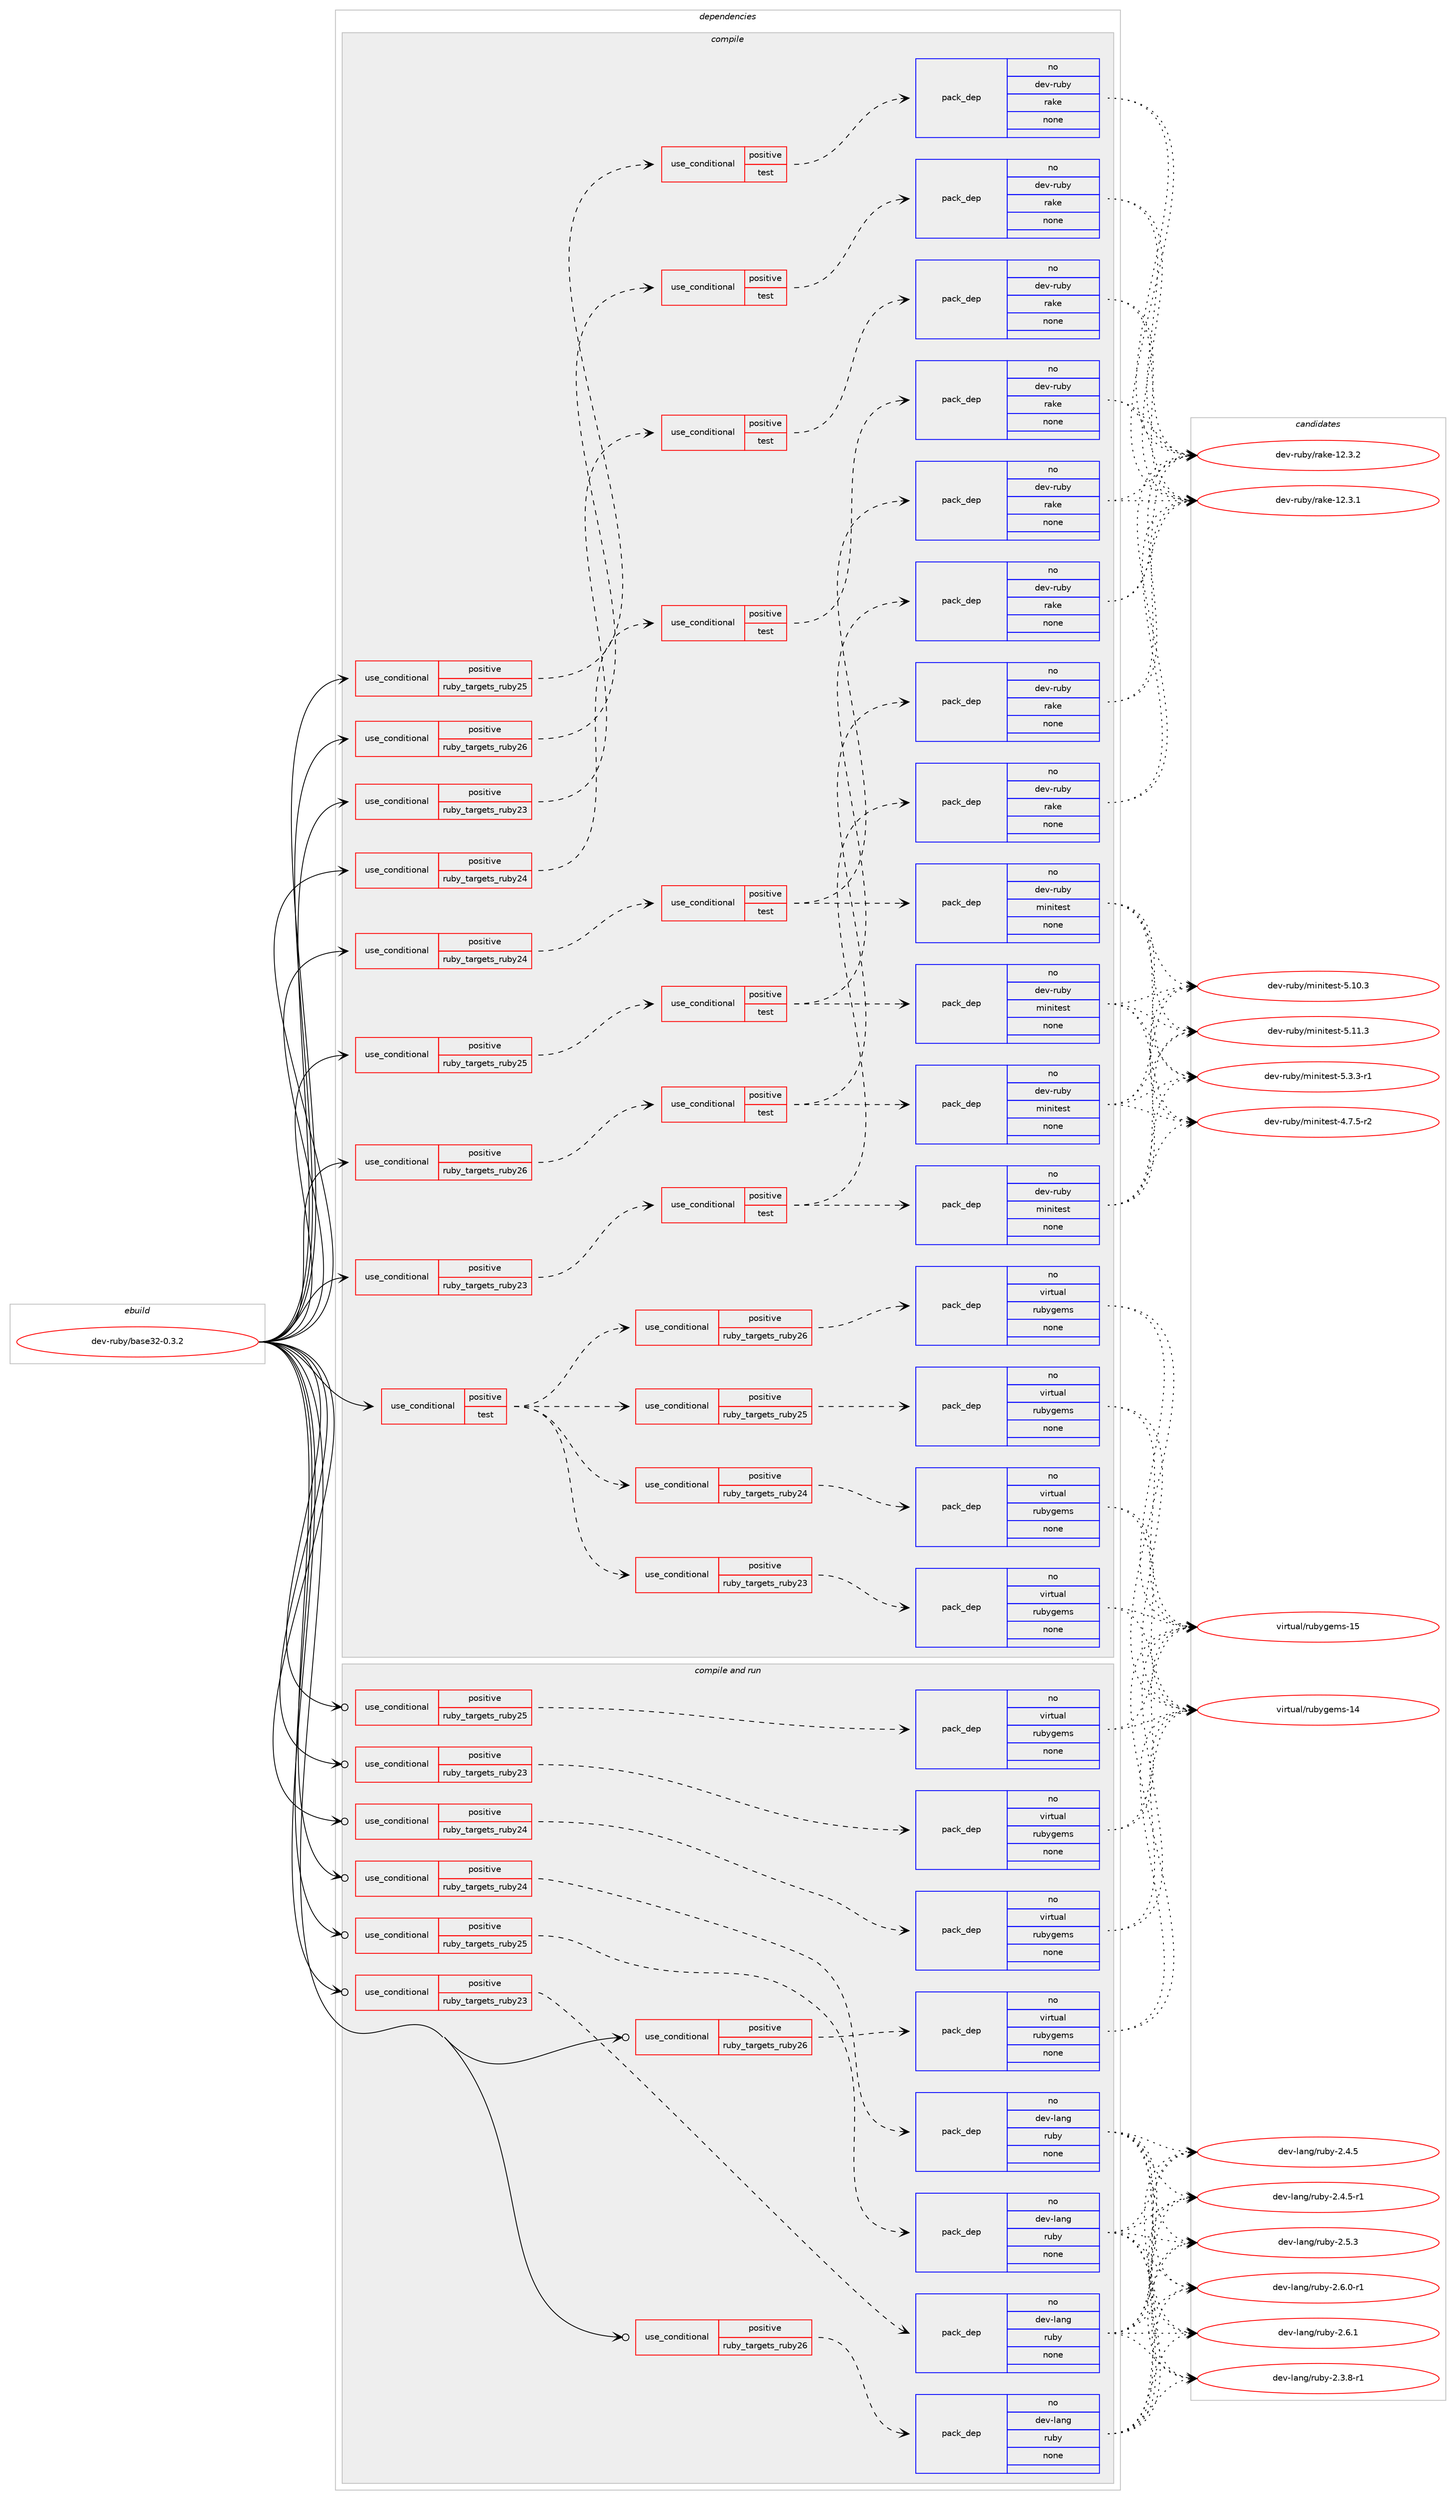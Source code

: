 digraph prolog {

# *************
# Graph options
# *************

newrank=true;
concentrate=true;
compound=true;
graph [rankdir=LR,fontname=Helvetica,fontsize=10,ranksep=1.5];#, ranksep=2.5, nodesep=0.2];
edge  [arrowhead=vee];
node  [fontname=Helvetica,fontsize=10];

# **********
# The ebuild
# **********

subgraph cluster_leftcol {
color=gray;
rank=same;
label=<<i>ebuild</i>>;
id [label="dev-ruby/base32-0.3.2", color=red, width=4, href="../dev-ruby/base32-0.3.2.svg"];
}

# ****************
# The dependencies
# ****************

subgraph cluster_midcol {
color=gray;
label=<<i>dependencies</i>>;
subgraph cluster_compile {
fillcolor="#eeeeee";
style=filled;
label=<<i>compile</i>>;
subgraph cond394676 {
dependency1483454 [label=<<TABLE BORDER="0" CELLBORDER="1" CELLSPACING="0" CELLPADDING="4"><TR><TD ROWSPAN="3" CELLPADDING="10">use_conditional</TD></TR><TR><TD>positive</TD></TR><TR><TD>ruby_targets_ruby23</TD></TR></TABLE>>, shape=none, color=red];
subgraph cond394677 {
dependency1483455 [label=<<TABLE BORDER="0" CELLBORDER="1" CELLSPACING="0" CELLPADDING="4"><TR><TD ROWSPAN="3" CELLPADDING="10">use_conditional</TD></TR><TR><TD>positive</TD></TR><TR><TD>test</TD></TR></TABLE>>, shape=none, color=red];
subgraph pack1065346 {
dependency1483456 [label=<<TABLE BORDER="0" CELLBORDER="1" CELLSPACING="0" CELLPADDING="4" WIDTH="220"><TR><TD ROWSPAN="6" CELLPADDING="30">pack_dep</TD></TR><TR><TD WIDTH="110">no</TD></TR><TR><TD>dev-ruby</TD></TR><TR><TD>minitest</TD></TR><TR><TD>none</TD></TR><TR><TD></TD></TR></TABLE>>, shape=none, color=blue];
}
dependency1483455:e -> dependency1483456:w [weight=20,style="dashed",arrowhead="vee"];
subgraph pack1065347 {
dependency1483457 [label=<<TABLE BORDER="0" CELLBORDER="1" CELLSPACING="0" CELLPADDING="4" WIDTH="220"><TR><TD ROWSPAN="6" CELLPADDING="30">pack_dep</TD></TR><TR><TD WIDTH="110">no</TD></TR><TR><TD>dev-ruby</TD></TR><TR><TD>rake</TD></TR><TR><TD>none</TD></TR><TR><TD></TD></TR></TABLE>>, shape=none, color=blue];
}
dependency1483455:e -> dependency1483457:w [weight=20,style="dashed",arrowhead="vee"];
}
dependency1483454:e -> dependency1483455:w [weight=20,style="dashed",arrowhead="vee"];
}
id:e -> dependency1483454:w [weight=20,style="solid",arrowhead="vee"];
subgraph cond394678 {
dependency1483458 [label=<<TABLE BORDER="0" CELLBORDER="1" CELLSPACING="0" CELLPADDING="4"><TR><TD ROWSPAN="3" CELLPADDING="10">use_conditional</TD></TR><TR><TD>positive</TD></TR><TR><TD>ruby_targets_ruby23</TD></TR></TABLE>>, shape=none, color=red];
subgraph cond394679 {
dependency1483459 [label=<<TABLE BORDER="0" CELLBORDER="1" CELLSPACING="0" CELLPADDING="4"><TR><TD ROWSPAN="3" CELLPADDING="10">use_conditional</TD></TR><TR><TD>positive</TD></TR><TR><TD>test</TD></TR></TABLE>>, shape=none, color=red];
subgraph pack1065348 {
dependency1483460 [label=<<TABLE BORDER="0" CELLBORDER="1" CELLSPACING="0" CELLPADDING="4" WIDTH="220"><TR><TD ROWSPAN="6" CELLPADDING="30">pack_dep</TD></TR><TR><TD WIDTH="110">no</TD></TR><TR><TD>dev-ruby</TD></TR><TR><TD>rake</TD></TR><TR><TD>none</TD></TR><TR><TD></TD></TR></TABLE>>, shape=none, color=blue];
}
dependency1483459:e -> dependency1483460:w [weight=20,style="dashed",arrowhead="vee"];
}
dependency1483458:e -> dependency1483459:w [weight=20,style="dashed",arrowhead="vee"];
}
id:e -> dependency1483458:w [weight=20,style="solid",arrowhead="vee"];
subgraph cond394680 {
dependency1483461 [label=<<TABLE BORDER="0" CELLBORDER="1" CELLSPACING="0" CELLPADDING="4"><TR><TD ROWSPAN="3" CELLPADDING="10">use_conditional</TD></TR><TR><TD>positive</TD></TR><TR><TD>ruby_targets_ruby24</TD></TR></TABLE>>, shape=none, color=red];
subgraph cond394681 {
dependency1483462 [label=<<TABLE BORDER="0" CELLBORDER="1" CELLSPACING="0" CELLPADDING="4"><TR><TD ROWSPAN="3" CELLPADDING="10">use_conditional</TD></TR><TR><TD>positive</TD></TR><TR><TD>test</TD></TR></TABLE>>, shape=none, color=red];
subgraph pack1065349 {
dependency1483463 [label=<<TABLE BORDER="0" CELLBORDER="1" CELLSPACING="0" CELLPADDING="4" WIDTH="220"><TR><TD ROWSPAN="6" CELLPADDING="30">pack_dep</TD></TR><TR><TD WIDTH="110">no</TD></TR><TR><TD>dev-ruby</TD></TR><TR><TD>minitest</TD></TR><TR><TD>none</TD></TR><TR><TD></TD></TR></TABLE>>, shape=none, color=blue];
}
dependency1483462:e -> dependency1483463:w [weight=20,style="dashed",arrowhead="vee"];
subgraph pack1065350 {
dependency1483464 [label=<<TABLE BORDER="0" CELLBORDER="1" CELLSPACING="0" CELLPADDING="4" WIDTH="220"><TR><TD ROWSPAN="6" CELLPADDING="30">pack_dep</TD></TR><TR><TD WIDTH="110">no</TD></TR><TR><TD>dev-ruby</TD></TR><TR><TD>rake</TD></TR><TR><TD>none</TD></TR><TR><TD></TD></TR></TABLE>>, shape=none, color=blue];
}
dependency1483462:e -> dependency1483464:w [weight=20,style="dashed",arrowhead="vee"];
}
dependency1483461:e -> dependency1483462:w [weight=20,style="dashed",arrowhead="vee"];
}
id:e -> dependency1483461:w [weight=20,style="solid",arrowhead="vee"];
subgraph cond394682 {
dependency1483465 [label=<<TABLE BORDER="0" CELLBORDER="1" CELLSPACING="0" CELLPADDING="4"><TR><TD ROWSPAN="3" CELLPADDING="10">use_conditional</TD></TR><TR><TD>positive</TD></TR><TR><TD>ruby_targets_ruby24</TD></TR></TABLE>>, shape=none, color=red];
subgraph cond394683 {
dependency1483466 [label=<<TABLE BORDER="0" CELLBORDER="1" CELLSPACING="0" CELLPADDING="4"><TR><TD ROWSPAN="3" CELLPADDING="10">use_conditional</TD></TR><TR><TD>positive</TD></TR><TR><TD>test</TD></TR></TABLE>>, shape=none, color=red];
subgraph pack1065351 {
dependency1483467 [label=<<TABLE BORDER="0" CELLBORDER="1" CELLSPACING="0" CELLPADDING="4" WIDTH="220"><TR><TD ROWSPAN="6" CELLPADDING="30">pack_dep</TD></TR><TR><TD WIDTH="110">no</TD></TR><TR><TD>dev-ruby</TD></TR><TR><TD>rake</TD></TR><TR><TD>none</TD></TR><TR><TD></TD></TR></TABLE>>, shape=none, color=blue];
}
dependency1483466:e -> dependency1483467:w [weight=20,style="dashed",arrowhead="vee"];
}
dependency1483465:e -> dependency1483466:w [weight=20,style="dashed",arrowhead="vee"];
}
id:e -> dependency1483465:w [weight=20,style="solid",arrowhead="vee"];
subgraph cond394684 {
dependency1483468 [label=<<TABLE BORDER="0" CELLBORDER="1" CELLSPACING="0" CELLPADDING="4"><TR><TD ROWSPAN="3" CELLPADDING="10">use_conditional</TD></TR><TR><TD>positive</TD></TR><TR><TD>ruby_targets_ruby25</TD></TR></TABLE>>, shape=none, color=red];
subgraph cond394685 {
dependency1483469 [label=<<TABLE BORDER="0" CELLBORDER="1" CELLSPACING="0" CELLPADDING="4"><TR><TD ROWSPAN="3" CELLPADDING="10">use_conditional</TD></TR><TR><TD>positive</TD></TR><TR><TD>test</TD></TR></TABLE>>, shape=none, color=red];
subgraph pack1065352 {
dependency1483470 [label=<<TABLE BORDER="0" CELLBORDER="1" CELLSPACING="0" CELLPADDING="4" WIDTH="220"><TR><TD ROWSPAN="6" CELLPADDING="30">pack_dep</TD></TR><TR><TD WIDTH="110">no</TD></TR><TR><TD>dev-ruby</TD></TR><TR><TD>minitest</TD></TR><TR><TD>none</TD></TR><TR><TD></TD></TR></TABLE>>, shape=none, color=blue];
}
dependency1483469:e -> dependency1483470:w [weight=20,style="dashed",arrowhead="vee"];
subgraph pack1065353 {
dependency1483471 [label=<<TABLE BORDER="0" CELLBORDER="1" CELLSPACING="0" CELLPADDING="4" WIDTH="220"><TR><TD ROWSPAN="6" CELLPADDING="30">pack_dep</TD></TR><TR><TD WIDTH="110">no</TD></TR><TR><TD>dev-ruby</TD></TR><TR><TD>rake</TD></TR><TR><TD>none</TD></TR><TR><TD></TD></TR></TABLE>>, shape=none, color=blue];
}
dependency1483469:e -> dependency1483471:w [weight=20,style="dashed",arrowhead="vee"];
}
dependency1483468:e -> dependency1483469:w [weight=20,style="dashed",arrowhead="vee"];
}
id:e -> dependency1483468:w [weight=20,style="solid",arrowhead="vee"];
subgraph cond394686 {
dependency1483472 [label=<<TABLE BORDER="0" CELLBORDER="1" CELLSPACING="0" CELLPADDING="4"><TR><TD ROWSPAN="3" CELLPADDING="10">use_conditional</TD></TR><TR><TD>positive</TD></TR><TR><TD>ruby_targets_ruby25</TD></TR></TABLE>>, shape=none, color=red];
subgraph cond394687 {
dependency1483473 [label=<<TABLE BORDER="0" CELLBORDER="1" CELLSPACING="0" CELLPADDING="4"><TR><TD ROWSPAN="3" CELLPADDING="10">use_conditional</TD></TR><TR><TD>positive</TD></TR><TR><TD>test</TD></TR></TABLE>>, shape=none, color=red];
subgraph pack1065354 {
dependency1483474 [label=<<TABLE BORDER="0" CELLBORDER="1" CELLSPACING="0" CELLPADDING="4" WIDTH="220"><TR><TD ROWSPAN="6" CELLPADDING="30">pack_dep</TD></TR><TR><TD WIDTH="110">no</TD></TR><TR><TD>dev-ruby</TD></TR><TR><TD>rake</TD></TR><TR><TD>none</TD></TR><TR><TD></TD></TR></TABLE>>, shape=none, color=blue];
}
dependency1483473:e -> dependency1483474:w [weight=20,style="dashed",arrowhead="vee"];
}
dependency1483472:e -> dependency1483473:w [weight=20,style="dashed",arrowhead="vee"];
}
id:e -> dependency1483472:w [weight=20,style="solid",arrowhead="vee"];
subgraph cond394688 {
dependency1483475 [label=<<TABLE BORDER="0" CELLBORDER="1" CELLSPACING="0" CELLPADDING="4"><TR><TD ROWSPAN="3" CELLPADDING="10">use_conditional</TD></TR><TR><TD>positive</TD></TR><TR><TD>ruby_targets_ruby26</TD></TR></TABLE>>, shape=none, color=red];
subgraph cond394689 {
dependency1483476 [label=<<TABLE BORDER="0" CELLBORDER="1" CELLSPACING="0" CELLPADDING="4"><TR><TD ROWSPAN="3" CELLPADDING="10">use_conditional</TD></TR><TR><TD>positive</TD></TR><TR><TD>test</TD></TR></TABLE>>, shape=none, color=red];
subgraph pack1065355 {
dependency1483477 [label=<<TABLE BORDER="0" CELLBORDER="1" CELLSPACING="0" CELLPADDING="4" WIDTH="220"><TR><TD ROWSPAN="6" CELLPADDING="30">pack_dep</TD></TR><TR><TD WIDTH="110">no</TD></TR><TR><TD>dev-ruby</TD></TR><TR><TD>minitest</TD></TR><TR><TD>none</TD></TR><TR><TD></TD></TR></TABLE>>, shape=none, color=blue];
}
dependency1483476:e -> dependency1483477:w [weight=20,style="dashed",arrowhead="vee"];
subgraph pack1065356 {
dependency1483478 [label=<<TABLE BORDER="0" CELLBORDER="1" CELLSPACING="0" CELLPADDING="4" WIDTH="220"><TR><TD ROWSPAN="6" CELLPADDING="30">pack_dep</TD></TR><TR><TD WIDTH="110">no</TD></TR><TR><TD>dev-ruby</TD></TR><TR><TD>rake</TD></TR><TR><TD>none</TD></TR><TR><TD></TD></TR></TABLE>>, shape=none, color=blue];
}
dependency1483476:e -> dependency1483478:w [weight=20,style="dashed",arrowhead="vee"];
}
dependency1483475:e -> dependency1483476:w [weight=20,style="dashed",arrowhead="vee"];
}
id:e -> dependency1483475:w [weight=20,style="solid",arrowhead="vee"];
subgraph cond394690 {
dependency1483479 [label=<<TABLE BORDER="0" CELLBORDER="1" CELLSPACING="0" CELLPADDING="4"><TR><TD ROWSPAN="3" CELLPADDING="10">use_conditional</TD></TR><TR><TD>positive</TD></TR><TR><TD>ruby_targets_ruby26</TD></TR></TABLE>>, shape=none, color=red];
subgraph cond394691 {
dependency1483480 [label=<<TABLE BORDER="0" CELLBORDER="1" CELLSPACING="0" CELLPADDING="4"><TR><TD ROWSPAN="3" CELLPADDING="10">use_conditional</TD></TR><TR><TD>positive</TD></TR><TR><TD>test</TD></TR></TABLE>>, shape=none, color=red];
subgraph pack1065357 {
dependency1483481 [label=<<TABLE BORDER="0" CELLBORDER="1" CELLSPACING="0" CELLPADDING="4" WIDTH="220"><TR><TD ROWSPAN="6" CELLPADDING="30">pack_dep</TD></TR><TR><TD WIDTH="110">no</TD></TR><TR><TD>dev-ruby</TD></TR><TR><TD>rake</TD></TR><TR><TD>none</TD></TR><TR><TD></TD></TR></TABLE>>, shape=none, color=blue];
}
dependency1483480:e -> dependency1483481:w [weight=20,style="dashed",arrowhead="vee"];
}
dependency1483479:e -> dependency1483480:w [weight=20,style="dashed",arrowhead="vee"];
}
id:e -> dependency1483479:w [weight=20,style="solid",arrowhead="vee"];
subgraph cond394692 {
dependency1483482 [label=<<TABLE BORDER="0" CELLBORDER="1" CELLSPACING="0" CELLPADDING="4"><TR><TD ROWSPAN="3" CELLPADDING="10">use_conditional</TD></TR><TR><TD>positive</TD></TR><TR><TD>test</TD></TR></TABLE>>, shape=none, color=red];
subgraph cond394693 {
dependency1483483 [label=<<TABLE BORDER="0" CELLBORDER="1" CELLSPACING="0" CELLPADDING="4"><TR><TD ROWSPAN="3" CELLPADDING="10">use_conditional</TD></TR><TR><TD>positive</TD></TR><TR><TD>ruby_targets_ruby23</TD></TR></TABLE>>, shape=none, color=red];
subgraph pack1065358 {
dependency1483484 [label=<<TABLE BORDER="0" CELLBORDER="1" CELLSPACING="0" CELLPADDING="4" WIDTH="220"><TR><TD ROWSPAN="6" CELLPADDING="30">pack_dep</TD></TR><TR><TD WIDTH="110">no</TD></TR><TR><TD>virtual</TD></TR><TR><TD>rubygems</TD></TR><TR><TD>none</TD></TR><TR><TD></TD></TR></TABLE>>, shape=none, color=blue];
}
dependency1483483:e -> dependency1483484:w [weight=20,style="dashed",arrowhead="vee"];
}
dependency1483482:e -> dependency1483483:w [weight=20,style="dashed",arrowhead="vee"];
subgraph cond394694 {
dependency1483485 [label=<<TABLE BORDER="0" CELLBORDER="1" CELLSPACING="0" CELLPADDING="4"><TR><TD ROWSPAN="3" CELLPADDING="10">use_conditional</TD></TR><TR><TD>positive</TD></TR><TR><TD>ruby_targets_ruby24</TD></TR></TABLE>>, shape=none, color=red];
subgraph pack1065359 {
dependency1483486 [label=<<TABLE BORDER="0" CELLBORDER="1" CELLSPACING="0" CELLPADDING="4" WIDTH="220"><TR><TD ROWSPAN="6" CELLPADDING="30">pack_dep</TD></TR><TR><TD WIDTH="110">no</TD></TR><TR><TD>virtual</TD></TR><TR><TD>rubygems</TD></TR><TR><TD>none</TD></TR><TR><TD></TD></TR></TABLE>>, shape=none, color=blue];
}
dependency1483485:e -> dependency1483486:w [weight=20,style="dashed",arrowhead="vee"];
}
dependency1483482:e -> dependency1483485:w [weight=20,style="dashed",arrowhead="vee"];
subgraph cond394695 {
dependency1483487 [label=<<TABLE BORDER="0" CELLBORDER="1" CELLSPACING="0" CELLPADDING="4"><TR><TD ROWSPAN="3" CELLPADDING="10">use_conditional</TD></TR><TR><TD>positive</TD></TR><TR><TD>ruby_targets_ruby25</TD></TR></TABLE>>, shape=none, color=red];
subgraph pack1065360 {
dependency1483488 [label=<<TABLE BORDER="0" CELLBORDER="1" CELLSPACING="0" CELLPADDING="4" WIDTH="220"><TR><TD ROWSPAN="6" CELLPADDING="30">pack_dep</TD></TR><TR><TD WIDTH="110">no</TD></TR><TR><TD>virtual</TD></TR><TR><TD>rubygems</TD></TR><TR><TD>none</TD></TR><TR><TD></TD></TR></TABLE>>, shape=none, color=blue];
}
dependency1483487:e -> dependency1483488:w [weight=20,style="dashed",arrowhead="vee"];
}
dependency1483482:e -> dependency1483487:w [weight=20,style="dashed",arrowhead="vee"];
subgraph cond394696 {
dependency1483489 [label=<<TABLE BORDER="0" CELLBORDER="1" CELLSPACING="0" CELLPADDING="4"><TR><TD ROWSPAN="3" CELLPADDING="10">use_conditional</TD></TR><TR><TD>positive</TD></TR><TR><TD>ruby_targets_ruby26</TD></TR></TABLE>>, shape=none, color=red];
subgraph pack1065361 {
dependency1483490 [label=<<TABLE BORDER="0" CELLBORDER="1" CELLSPACING="0" CELLPADDING="4" WIDTH="220"><TR><TD ROWSPAN="6" CELLPADDING="30">pack_dep</TD></TR><TR><TD WIDTH="110">no</TD></TR><TR><TD>virtual</TD></TR><TR><TD>rubygems</TD></TR><TR><TD>none</TD></TR><TR><TD></TD></TR></TABLE>>, shape=none, color=blue];
}
dependency1483489:e -> dependency1483490:w [weight=20,style="dashed",arrowhead="vee"];
}
dependency1483482:e -> dependency1483489:w [weight=20,style="dashed",arrowhead="vee"];
}
id:e -> dependency1483482:w [weight=20,style="solid",arrowhead="vee"];
}
subgraph cluster_compileandrun {
fillcolor="#eeeeee";
style=filled;
label=<<i>compile and run</i>>;
subgraph cond394697 {
dependency1483491 [label=<<TABLE BORDER="0" CELLBORDER="1" CELLSPACING="0" CELLPADDING="4"><TR><TD ROWSPAN="3" CELLPADDING="10">use_conditional</TD></TR><TR><TD>positive</TD></TR><TR><TD>ruby_targets_ruby23</TD></TR></TABLE>>, shape=none, color=red];
subgraph pack1065362 {
dependency1483492 [label=<<TABLE BORDER="0" CELLBORDER="1" CELLSPACING="0" CELLPADDING="4" WIDTH="220"><TR><TD ROWSPAN="6" CELLPADDING="30">pack_dep</TD></TR><TR><TD WIDTH="110">no</TD></TR><TR><TD>dev-lang</TD></TR><TR><TD>ruby</TD></TR><TR><TD>none</TD></TR><TR><TD></TD></TR></TABLE>>, shape=none, color=blue];
}
dependency1483491:e -> dependency1483492:w [weight=20,style="dashed",arrowhead="vee"];
}
id:e -> dependency1483491:w [weight=20,style="solid",arrowhead="odotvee"];
subgraph cond394698 {
dependency1483493 [label=<<TABLE BORDER="0" CELLBORDER="1" CELLSPACING="0" CELLPADDING="4"><TR><TD ROWSPAN="3" CELLPADDING="10">use_conditional</TD></TR><TR><TD>positive</TD></TR><TR><TD>ruby_targets_ruby23</TD></TR></TABLE>>, shape=none, color=red];
subgraph pack1065363 {
dependency1483494 [label=<<TABLE BORDER="0" CELLBORDER="1" CELLSPACING="0" CELLPADDING="4" WIDTH="220"><TR><TD ROWSPAN="6" CELLPADDING="30">pack_dep</TD></TR><TR><TD WIDTH="110">no</TD></TR><TR><TD>virtual</TD></TR><TR><TD>rubygems</TD></TR><TR><TD>none</TD></TR><TR><TD></TD></TR></TABLE>>, shape=none, color=blue];
}
dependency1483493:e -> dependency1483494:w [weight=20,style="dashed",arrowhead="vee"];
}
id:e -> dependency1483493:w [weight=20,style="solid",arrowhead="odotvee"];
subgraph cond394699 {
dependency1483495 [label=<<TABLE BORDER="0" CELLBORDER="1" CELLSPACING="0" CELLPADDING="4"><TR><TD ROWSPAN="3" CELLPADDING="10">use_conditional</TD></TR><TR><TD>positive</TD></TR><TR><TD>ruby_targets_ruby24</TD></TR></TABLE>>, shape=none, color=red];
subgraph pack1065364 {
dependency1483496 [label=<<TABLE BORDER="0" CELLBORDER="1" CELLSPACING="0" CELLPADDING="4" WIDTH="220"><TR><TD ROWSPAN="6" CELLPADDING="30">pack_dep</TD></TR><TR><TD WIDTH="110">no</TD></TR><TR><TD>dev-lang</TD></TR><TR><TD>ruby</TD></TR><TR><TD>none</TD></TR><TR><TD></TD></TR></TABLE>>, shape=none, color=blue];
}
dependency1483495:e -> dependency1483496:w [weight=20,style="dashed",arrowhead="vee"];
}
id:e -> dependency1483495:w [weight=20,style="solid",arrowhead="odotvee"];
subgraph cond394700 {
dependency1483497 [label=<<TABLE BORDER="0" CELLBORDER="1" CELLSPACING="0" CELLPADDING="4"><TR><TD ROWSPAN="3" CELLPADDING="10">use_conditional</TD></TR><TR><TD>positive</TD></TR><TR><TD>ruby_targets_ruby24</TD></TR></TABLE>>, shape=none, color=red];
subgraph pack1065365 {
dependency1483498 [label=<<TABLE BORDER="0" CELLBORDER="1" CELLSPACING="0" CELLPADDING="4" WIDTH="220"><TR><TD ROWSPAN="6" CELLPADDING="30">pack_dep</TD></TR><TR><TD WIDTH="110">no</TD></TR><TR><TD>virtual</TD></TR><TR><TD>rubygems</TD></TR><TR><TD>none</TD></TR><TR><TD></TD></TR></TABLE>>, shape=none, color=blue];
}
dependency1483497:e -> dependency1483498:w [weight=20,style="dashed",arrowhead="vee"];
}
id:e -> dependency1483497:w [weight=20,style="solid",arrowhead="odotvee"];
subgraph cond394701 {
dependency1483499 [label=<<TABLE BORDER="0" CELLBORDER="1" CELLSPACING="0" CELLPADDING="4"><TR><TD ROWSPAN="3" CELLPADDING="10">use_conditional</TD></TR><TR><TD>positive</TD></TR><TR><TD>ruby_targets_ruby25</TD></TR></TABLE>>, shape=none, color=red];
subgraph pack1065366 {
dependency1483500 [label=<<TABLE BORDER="0" CELLBORDER="1" CELLSPACING="0" CELLPADDING="4" WIDTH="220"><TR><TD ROWSPAN="6" CELLPADDING="30">pack_dep</TD></TR><TR><TD WIDTH="110">no</TD></TR><TR><TD>dev-lang</TD></TR><TR><TD>ruby</TD></TR><TR><TD>none</TD></TR><TR><TD></TD></TR></TABLE>>, shape=none, color=blue];
}
dependency1483499:e -> dependency1483500:w [weight=20,style="dashed",arrowhead="vee"];
}
id:e -> dependency1483499:w [weight=20,style="solid",arrowhead="odotvee"];
subgraph cond394702 {
dependency1483501 [label=<<TABLE BORDER="0" CELLBORDER="1" CELLSPACING="0" CELLPADDING="4"><TR><TD ROWSPAN="3" CELLPADDING="10">use_conditional</TD></TR><TR><TD>positive</TD></TR><TR><TD>ruby_targets_ruby25</TD></TR></TABLE>>, shape=none, color=red];
subgraph pack1065367 {
dependency1483502 [label=<<TABLE BORDER="0" CELLBORDER="1" CELLSPACING="0" CELLPADDING="4" WIDTH="220"><TR><TD ROWSPAN="6" CELLPADDING="30">pack_dep</TD></TR><TR><TD WIDTH="110">no</TD></TR><TR><TD>virtual</TD></TR><TR><TD>rubygems</TD></TR><TR><TD>none</TD></TR><TR><TD></TD></TR></TABLE>>, shape=none, color=blue];
}
dependency1483501:e -> dependency1483502:w [weight=20,style="dashed",arrowhead="vee"];
}
id:e -> dependency1483501:w [weight=20,style="solid",arrowhead="odotvee"];
subgraph cond394703 {
dependency1483503 [label=<<TABLE BORDER="0" CELLBORDER="1" CELLSPACING="0" CELLPADDING="4"><TR><TD ROWSPAN="3" CELLPADDING="10">use_conditional</TD></TR><TR><TD>positive</TD></TR><TR><TD>ruby_targets_ruby26</TD></TR></TABLE>>, shape=none, color=red];
subgraph pack1065368 {
dependency1483504 [label=<<TABLE BORDER="0" CELLBORDER="1" CELLSPACING="0" CELLPADDING="4" WIDTH="220"><TR><TD ROWSPAN="6" CELLPADDING="30">pack_dep</TD></TR><TR><TD WIDTH="110">no</TD></TR><TR><TD>dev-lang</TD></TR><TR><TD>ruby</TD></TR><TR><TD>none</TD></TR><TR><TD></TD></TR></TABLE>>, shape=none, color=blue];
}
dependency1483503:e -> dependency1483504:w [weight=20,style="dashed",arrowhead="vee"];
}
id:e -> dependency1483503:w [weight=20,style="solid",arrowhead="odotvee"];
subgraph cond394704 {
dependency1483505 [label=<<TABLE BORDER="0" CELLBORDER="1" CELLSPACING="0" CELLPADDING="4"><TR><TD ROWSPAN="3" CELLPADDING="10">use_conditional</TD></TR><TR><TD>positive</TD></TR><TR><TD>ruby_targets_ruby26</TD></TR></TABLE>>, shape=none, color=red];
subgraph pack1065369 {
dependency1483506 [label=<<TABLE BORDER="0" CELLBORDER="1" CELLSPACING="0" CELLPADDING="4" WIDTH="220"><TR><TD ROWSPAN="6" CELLPADDING="30">pack_dep</TD></TR><TR><TD WIDTH="110">no</TD></TR><TR><TD>virtual</TD></TR><TR><TD>rubygems</TD></TR><TR><TD>none</TD></TR><TR><TD></TD></TR></TABLE>>, shape=none, color=blue];
}
dependency1483505:e -> dependency1483506:w [weight=20,style="dashed",arrowhead="vee"];
}
id:e -> dependency1483505:w [weight=20,style="solid",arrowhead="odotvee"];
}
subgraph cluster_run {
fillcolor="#eeeeee";
style=filled;
label=<<i>run</i>>;
}
}

# **************
# The candidates
# **************

subgraph cluster_choices {
rank=same;
color=gray;
label=<<i>candidates</i>>;

subgraph choice1065346 {
color=black;
nodesep=1;
choice1001011184511411798121471091051101051161011151164552465546534511450 [label="dev-ruby/minitest-4.7.5-r2", color=red, width=4,href="../dev-ruby/minitest-4.7.5-r2.svg"];
choice10010111845114117981214710910511010511610111511645534649484651 [label="dev-ruby/minitest-5.10.3", color=red, width=4,href="../dev-ruby/minitest-5.10.3.svg"];
choice10010111845114117981214710910511010511610111511645534649494651 [label="dev-ruby/minitest-5.11.3", color=red, width=4,href="../dev-ruby/minitest-5.11.3.svg"];
choice1001011184511411798121471091051101051161011151164553465146514511449 [label="dev-ruby/minitest-5.3.3-r1", color=red, width=4,href="../dev-ruby/minitest-5.3.3-r1.svg"];
dependency1483456:e -> choice1001011184511411798121471091051101051161011151164552465546534511450:w [style=dotted,weight="100"];
dependency1483456:e -> choice10010111845114117981214710910511010511610111511645534649484651:w [style=dotted,weight="100"];
dependency1483456:e -> choice10010111845114117981214710910511010511610111511645534649494651:w [style=dotted,weight="100"];
dependency1483456:e -> choice1001011184511411798121471091051101051161011151164553465146514511449:w [style=dotted,weight="100"];
}
subgraph choice1065347 {
color=black;
nodesep=1;
choice1001011184511411798121471149710710145495046514649 [label="dev-ruby/rake-12.3.1", color=red, width=4,href="../dev-ruby/rake-12.3.1.svg"];
choice1001011184511411798121471149710710145495046514650 [label="dev-ruby/rake-12.3.2", color=red, width=4,href="../dev-ruby/rake-12.3.2.svg"];
dependency1483457:e -> choice1001011184511411798121471149710710145495046514649:w [style=dotted,weight="100"];
dependency1483457:e -> choice1001011184511411798121471149710710145495046514650:w [style=dotted,weight="100"];
}
subgraph choice1065348 {
color=black;
nodesep=1;
choice1001011184511411798121471149710710145495046514649 [label="dev-ruby/rake-12.3.1", color=red, width=4,href="../dev-ruby/rake-12.3.1.svg"];
choice1001011184511411798121471149710710145495046514650 [label="dev-ruby/rake-12.3.2", color=red, width=4,href="../dev-ruby/rake-12.3.2.svg"];
dependency1483460:e -> choice1001011184511411798121471149710710145495046514649:w [style=dotted,weight="100"];
dependency1483460:e -> choice1001011184511411798121471149710710145495046514650:w [style=dotted,weight="100"];
}
subgraph choice1065349 {
color=black;
nodesep=1;
choice1001011184511411798121471091051101051161011151164552465546534511450 [label="dev-ruby/minitest-4.7.5-r2", color=red, width=4,href="../dev-ruby/minitest-4.7.5-r2.svg"];
choice10010111845114117981214710910511010511610111511645534649484651 [label="dev-ruby/minitest-5.10.3", color=red, width=4,href="../dev-ruby/minitest-5.10.3.svg"];
choice10010111845114117981214710910511010511610111511645534649494651 [label="dev-ruby/minitest-5.11.3", color=red, width=4,href="../dev-ruby/minitest-5.11.3.svg"];
choice1001011184511411798121471091051101051161011151164553465146514511449 [label="dev-ruby/minitest-5.3.3-r1", color=red, width=4,href="../dev-ruby/minitest-5.3.3-r1.svg"];
dependency1483463:e -> choice1001011184511411798121471091051101051161011151164552465546534511450:w [style=dotted,weight="100"];
dependency1483463:e -> choice10010111845114117981214710910511010511610111511645534649484651:w [style=dotted,weight="100"];
dependency1483463:e -> choice10010111845114117981214710910511010511610111511645534649494651:w [style=dotted,weight="100"];
dependency1483463:e -> choice1001011184511411798121471091051101051161011151164553465146514511449:w [style=dotted,weight="100"];
}
subgraph choice1065350 {
color=black;
nodesep=1;
choice1001011184511411798121471149710710145495046514649 [label="dev-ruby/rake-12.3.1", color=red, width=4,href="../dev-ruby/rake-12.3.1.svg"];
choice1001011184511411798121471149710710145495046514650 [label="dev-ruby/rake-12.3.2", color=red, width=4,href="../dev-ruby/rake-12.3.2.svg"];
dependency1483464:e -> choice1001011184511411798121471149710710145495046514649:w [style=dotted,weight="100"];
dependency1483464:e -> choice1001011184511411798121471149710710145495046514650:w [style=dotted,weight="100"];
}
subgraph choice1065351 {
color=black;
nodesep=1;
choice1001011184511411798121471149710710145495046514649 [label="dev-ruby/rake-12.3.1", color=red, width=4,href="../dev-ruby/rake-12.3.1.svg"];
choice1001011184511411798121471149710710145495046514650 [label="dev-ruby/rake-12.3.2", color=red, width=4,href="../dev-ruby/rake-12.3.2.svg"];
dependency1483467:e -> choice1001011184511411798121471149710710145495046514649:w [style=dotted,weight="100"];
dependency1483467:e -> choice1001011184511411798121471149710710145495046514650:w [style=dotted,weight="100"];
}
subgraph choice1065352 {
color=black;
nodesep=1;
choice1001011184511411798121471091051101051161011151164552465546534511450 [label="dev-ruby/minitest-4.7.5-r2", color=red, width=4,href="../dev-ruby/minitest-4.7.5-r2.svg"];
choice10010111845114117981214710910511010511610111511645534649484651 [label="dev-ruby/minitest-5.10.3", color=red, width=4,href="../dev-ruby/minitest-5.10.3.svg"];
choice10010111845114117981214710910511010511610111511645534649494651 [label="dev-ruby/minitest-5.11.3", color=red, width=4,href="../dev-ruby/minitest-5.11.3.svg"];
choice1001011184511411798121471091051101051161011151164553465146514511449 [label="dev-ruby/minitest-5.3.3-r1", color=red, width=4,href="../dev-ruby/minitest-5.3.3-r1.svg"];
dependency1483470:e -> choice1001011184511411798121471091051101051161011151164552465546534511450:w [style=dotted,weight="100"];
dependency1483470:e -> choice10010111845114117981214710910511010511610111511645534649484651:w [style=dotted,weight="100"];
dependency1483470:e -> choice10010111845114117981214710910511010511610111511645534649494651:w [style=dotted,weight="100"];
dependency1483470:e -> choice1001011184511411798121471091051101051161011151164553465146514511449:w [style=dotted,weight="100"];
}
subgraph choice1065353 {
color=black;
nodesep=1;
choice1001011184511411798121471149710710145495046514649 [label="dev-ruby/rake-12.3.1", color=red, width=4,href="../dev-ruby/rake-12.3.1.svg"];
choice1001011184511411798121471149710710145495046514650 [label="dev-ruby/rake-12.3.2", color=red, width=4,href="../dev-ruby/rake-12.3.2.svg"];
dependency1483471:e -> choice1001011184511411798121471149710710145495046514649:w [style=dotted,weight="100"];
dependency1483471:e -> choice1001011184511411798121471149710710145495046514650:w [style=dotted,weight="100"];
}
subgraph choice1065354 {
color=black;
nodesep=1;
choice1001011184511411798121471149710710145495046514649 [label="dev-ruby/rake-12.3.1", color=red, width=4,href="../dev-ruby/rake-12.3.1.svg"];
choice1001011184511411798121471149710710145495046514650 [label="dev-ruby/rake-12.3.2", color=red, width=4,href="../dev-ruby/rake-12.3.2.svg"];
dependency1483474:e -> choice1001011184511411798121471149710710145495046514649:w [style=dotted,weight="100"];
dependency1483474:e -> choice1001011184511411798121471149710710145495046514650:w [style=dotted,weight="100"];
}
subgraph choice1065355 {
color=black;
nodesep=1;
choice1001011184511411798121471091051101051161011151164552465546534511450 [label="dev-ruby/minitest-4.7.5-r2", color=red, width=4,href="../dev-ruby/minitest-4.7.5-r2.svg"];
choice10010111845114117981214710910511010511610111511645534649484651 [label="dev-ruby/minitest-5.10.3", color=red, width=4,href="../dev-ruby/minitest-5.10.3.svg"];
choice10010111845114117981214710910511010511610111511645534649494651 [label="dev-ruby/minitest-5.11.3", color=red, width=4,href="../dev-ruby/minitest-5.11.3.svg"];
choice1001011184511411798121471091051101051161011151164553465146514511449 [label="dev-ruby/minitest-5.3.3-r1", color=red, width=4,href="../dev-ruby/minitest-5.3.3-r1.svg"];
dependency1483477:e -> choice1001011184511411798121471091051101051161011151164552465546534511450:w [style=dotted,weight="100"];
dependency1483477:e -> choice10010111845114117981214710910511010511610111511645534649484651:w [style=dotted,weight="100"];
dependency1483477:e -> choice10010111845114117981214710910511010511610111511645534649494651:w [style=dotted,weight="100"];
dependency1483477:e -> choice1001011184511411798121471091051101051161011151164553465146514511449:w [style=dotted,weight="100"];
}
subgraph choice1065356 {
color=black;
nodesep=1;
choice1001011184511411798121471149710710145495046514649 [label="dev-ruby/rake-12.3.1", color=red, width=4,href="../dev-ruby/rake-12.3.1.svg"];
choice1001011184511411798121471149710710145495046514650 [label="dev-ruby/rake-12.3.2", color=red, width=4,href="../dev-ruby/rake-12.3.2.svg"];
dependency1483478:e -> choice1001011184511411798121471149710710145495046514649:w [style=dotted,weight="100"];
dependency1483478:e -> choice1001011184511411798121471149710710145495046514650:w [style=dotted,weight="100"];
}
subgraph choice1065357 {
color=black;
nodesep=1;
choice1001011184511411798121471149710710145495046514649 [label="dev-ruby/rake-12.3.1", color=red, width=4,href="../dev-ruby/rake-12.3.1.svg"];
choice1001011184511411798121471149710710145495046514650 [label="dev-ruby/rake-12.3.2", color=red, width=4,href="../dev-ruby/rake-12.3.2.svg"];
dependency1483481:e -> choice1001011184511411798121471149710710145495046514649:w [style=dotted,weight="100"];
dependency1483481:e -> choice1001011184511411798121471149710710145495046514650:w [style=dotted,weight="100"];
}
subgraph choice1065358 {
color=black;
nodesep=1;
choice118105114116117971084711411798121103101109115454952 [label="virtual/rubygems-14", color=red, width=4,href="../virtual/rubygems-14.svg"];
choice118105114116117971084711411798121103101109115454953 [label="virtual/rubygems-15", color=red, width=4,href="../virtual/rubygems-15.svg"];
dependency1483484:e -> choice118105114116117971084711411798121103101109115454952:w [style=dotted,weight="100"];
dependency1483484:e -> choice118105114116117971084711411798121103101109115454953:w [style=dotted,weight="100"];
}
subgraph choice1065359 {
color=black;
nodesep=1;
choice118105114116117971084711411798121103101109115454952 [label="virtual/rubygems-14", color=red, width=4,href="../virtual/rubygems-14.svg"];
choice118105114116117971084711411798121103101109115454953 [label="virtual/rubygems-15", color=red, width=4,href="../virtual/rubygems-15.svg"];
dependency1483486:e -> choice118105114116117971084711411798121103101109115454952:w [style=dotted,weight="100"];
dependency1483486:e -> choice118105114116117971084711411798121103101109115454953:w [style=dotted,weight="100"];
}
subgraph choice1065360 {
color=black;
nodesep=1;
choice118105114116117971084711411798121103101109115454952 [label="virtual/rubygems-14", color=red, width=4,href="../virtual/rubygems-14.svg"];
choice118105114116117971084711411798121103101109115454953 [label="virtual/rubygems-15", color=red, width=4,href="../virtual/rubygems-15.svg"];
dependency1483488:e -> choice118105114116117971084711411798121103101109115454952:w [style=dotted,weight="100"];
dependency1483488:e -> choice118105114116117971084711411798121103101109115454953:w [style=dotted,weight="100"];
}
subgraph choice1065361 {
color=black;
nodesep=1;
choice118105114116117971084711411798121103101109115454952 [label="virtual/rubygems-14", color=red, width=4,href="../virtual/rubygems-14.svg"];
choice118105114116117971084711411798121103101109115454953 [label="virtual/rubygems-15", color=red, width=4,href="../virtual/rubygems-15.svg"];
dependency1483490:e -> choice118105114116117971084711411798121103101109115454952:w [style=dotted,weight="100"];
dependency1483490:e -> choice118105114116117971084711411798121103101109115454953:w [style=dotted,weight="100"];
}
subgraph choice1065362 {
color=black;
nodesep=1;
choice100101118451089711010347114117981214550465146564511449 [label="dev-lang/ruby-2.3.8-r1", color=red, width=4,href="../dev-lang/ruby-2.3.8-r1.svg"];
choice10010111845108971101034711411798121455046524653 [label="dev-lang/ruby-2.4.5", color=red, width=4,href="../dev-lang/ruby-2.4.5.svg"];
choice100101118451089711010347114117981214550465246534511449 [label="dev-lang/ruby-2.4.5-r1", color=red, width=4,href="../dev-lang/ruby-2.4.5-r1.svg"];
choice10010111845108971101034711411798121455046534651 [label="dev-lang/ruby-2.5.3", color=red, width=4,href="../dev-lang/ruby-2.5.3.svg"];
choice100101118451089711010347114117981214550465446484511449 [label="dev-lang/ruby-2.6.0-r1", color=red, width=4,href="../dev-lang/ruby-2.6.0-r1.svg"];
choice10010111845108971101034711411798121455046544649 [label="dev-lang/ruby-2.6.1", color=red, width=4,href="../dev-lang/ruby-2.6.1.svg"];
dependency1483492:e -> choice100101118451089711010347114117981214550465146564511449:w [style=dotted,weight="100"];
dependency1483492:e -> choice10010111845108971101034711411798121455046524653:w [style=dotted,weight="100"];
dependency1483492:e -> choice100101118451089711010347114117981214550465246534511449:w [style=dotted,weight="100"];
dependency1483492:e -> choice10010111845108971101034711411798121455046534651:w [style=dotted,weight="100"];
dependency1483492:e -> choice100101118451089711010347114117981214550465446484511449:w [style=dotted,weight="100"];
dependency1483492:e -> choice10010111845108971101034711411798121455046544649:w [style=dotted,weight="100"];
}
subgraph choice1065363 {
color=black;
nodesep=1;
choice118105114116117971084711411798121103101109115454952 [label="virtual/rubygems-14", color=red, width=4,href="../virtual/rubygems-14.svg"];
choice118105114116117971084711411798121103101109115454953 [label="virtual/rubygems-15", color=red, width=4,href="../virtual/rubygems-15.svg"];
dependency1483494:e -> choice118105114116117971084711411798121103101109115454952:w [style=dotted,weight="100"];
dependency1483494:e -> choice118105114116117971084711411798121103101109115454953:w [style=dotted,weight="100"];
}
subgraph choice1065364 {
color=black;
nodesep=1;
choice100101118451089711010347114117981214550465146564511449 [label="dev-lang/ruby-2.3.8-r1", color=red, width=4,href="../dev-lang/ruby-2.3.8-r1.svg"];
choice10010111845108971101034711411798121455046524653 [label="dev-lang/ruby-2.4.5", color=red, width=4,href="../dev-lang/ruby-2.4.5.svg"];
choice100101118451089711010347114117981214550465246534511449 [label="dev-lang/ruby-2.4.5-r1", color=red, width=4,href="../dev-lang/ruby-2.4.5-r1.svg"];
choice10010111845108971101034711411798121455046534651 [label="dev-lang/ruby-2.5.3", color=red, width=4,href="../dev-lang/ruby-2.5.3.svg"];
choice100101118451089711010347114117981214550465446484511449 [label="dev-lang/ruby-2.6.0-r1", color=red, width=4,href="../dev-lang/ruby-2.6.0-r1.svg"];
choice10010111845108971101034711411798121455046544649 [label="dev-lang/ruby-2.6.1", color=red, width=4,href="../dev-lang/ruby-2.6.1.svg"];
dependency1483496:e -> choice100101118451089711010347114117981214550465146564511449:w [style=dotted,weight="100"];
dependency1483496:e -> choice10010111845108971101034711411798121455046524653:w [style=dotted,weight="100"];
dependency1483496:e -> choice100101118451089711010347114117981214550465246534511449:w [style=dotted,weight="100"];
dependency1483496:e -> choice10010111845108971101034711411798121455046534651:w [style=dotted,weight="100"];
dependency1483496:e -> choice100101118451089711010347114117981214550465446484511449:w [style=dotted,weight="100"];
dependency1483496:e -> choice10010111845108971101034711411798121455046544649:w [style=dotted,weight="100"];
}
subgraph choice1065365 {
color=black;
nodesep=1;
choice118105114116117971084711411798121103101109115454952 [label="virtual/rubygems-14", color=red, width=4,href="../virtual/rubygems-14.svg"];
choice118105114116117971084711411798121103101109115454953 [label="virtual/rubygems-15", color=red, width=4,href="../virtual/rubygems-15.svg"];
dependency1483498:e -> choice118105114116117971084711411798121103101109115454952:w [style=dotted,weight="100"];
dependency1483498:e -> choice118105114116117971084711411798121103101109115454953:w [style=dotted,weight="100"];
}
subgraph choice1065366 {
color=black;
nodesep=1;
choice100101118451089711010347114117981214550465146564511449 [label="dev-lang/ruby-2.3.8-r1", color=red, width=4,href="../dev-lang/ruby-2.3.8-r1.svg"];
choice10010111845108971101034711411798121455046524653 [label="dev-lang/ruby-2.4.5", color=red, width=4,href="../dev-lang/ruby-2.4.5.svg"];
choice100101118451089711010347114117981214550465246534511449 [label="dev-lang/ruby-2.4.5-r1", color=red, width=4,href="../dev-lang/ruby-2.4.5-r1.svg"];
choice10010111845108971101034711411798121455046534651 [label="dev-lang/ruby-2.5.3", color=red, width=4,href="../dev-lang/ruby-2.5.3.svg"];
choice100101118451089711010347114117981214550465446484511449 [label="dev-lang/ruby-2.6.0-r1", color=red, width=4,href="../dev-lang/ruby-2.6.0-r1.svg"];
choice10010111845108971101034711411798121455046544649 [label="dev-lang/ruby-2.6.1", color=red, width=4,href="../dev-lang/ruby-2.6.1.svg"];
dependency1483500:e -> choice100101118451089711010347114117981214550465146564511449:w [style=dotted,weight="100"];
dependency1483500:e -> choice10010111845108971101034711411798121455046524653:w [style=dotted,weight="100"];
dependency1483500:e -> choice100101118451089711010347114117981214550465246534511449:w [style=dotted,weight="100"];
dependency1483500:e -> choice10010111845108971101034711411798121455046534651:w [style=dotted,weight="100"];
dependency1483500:e -> choice100101118451089711010347114117981214550465446484511449:w [style=dotted,weight="100"];
dependency1483500:e -> choice10010111845108971101034711411798121455046544649:w [style=dotted,weight="100"];
}
subgraph choice1065367 {
color=black;
nodesep=1;
choice118105114116117971084711411798121103101109115454952 [label="virtual/rubygems-14", color=red, width=4,href="../virtual/rubygems-14.svg"];
choice118105114116117971084711411798121103101109115454953 [label="virtual/rubygems-15", color=red, width=4,href="../virtual/rubygems-15.svg"];
dependency1483502:e -> choice118105114116117971084711411798121103101109115454952:w [style=dotted,weight="100"];
dependency1483502:e -> choice118105114116117971084711411798121103101109115454953:w [style=dotted,weight="100"];
}
subgraph choice1065368 {
color=black;
nodesep=1;
choice100101118451089711010347114117981214550465146564511449 [label="dev-lang/ruby-2.3.8-r1", color=red, width=4,href="../dev-lang/ruby-2.3.8-r1.svg"];
choice10010111845108971101034711411798121455046524653 [label="dev-lang/ruby-2.4.5", color=red, width=4,href="../dev-lang/ruby-2.4.5.svg"];
choice100101118451089711010347114117981214550465246534511449 [label="dev-lang/ruby-2.4.5-r1", color=red, width=4,href="../dev-lang/ruby-2.4.5-r1.svg"];
choice10010111845108971101034711411798121455046534651 [label="dev-lang/ruby-2.5.3", color=red, width=4,href="../dev-lang/ruby-2.5.3.svg"];
choice100101118451089711010347114117981214550465446484511449 [label="dev-lang/ruby-2.6.0-r1", color=red, width=4,href="../dev-lang/ruby-2.6.0-r1.svg"];
choice10010111845108971101034711411798121455046544649 [label="dev-lang/ruby-2.6.1", color=red, width=4,href="../dev-lang/ruby-2.6.1.svg"];
dependency1483504:e -> choice100101118451089711010347114117981214550465146564511449:w [style=dotted,weight="100"];
dependency1483504:e -> choice10010111845108971101034711411798121455046524653:w [style=dotted,weight="100"];
dependency1483504:e -> choice100101118451089711010347114117981214550465246534511449:w [style=dotted,weight="100"];
dependency1483504:e -> choice10010111845108971101034711411798121455046534651:w [style=dotted,weight="100"];
dependency1483504:e -> choice100101118451089711010347114117981214550465446484511449:w [style=dotted,weight="100"];
dependency1483504:e -> choice10010111845108971101034711411798121455046544649:w [style=dotted,weight="100"];
}
subgraph choice1065369 {
color=black;
nodesep=1;
choice118105114116117971084711411798121103101109115454952 [label="virtual/rubygems-14", color=red, width=4,href="../virtual/rubygems-14.svg"];
choice118105114116117971084711411798121103101109115454953 [label="virtual/rubygems-15", color=red, width=4,href="../virtual/rubygems-15.svg"];
dependency1483506:e -> choice118105114116117971084711411798121103101109115454952:w [style=dotted,weight="100"];
dependency1483506:e -> choice118105114116117971084711411798121103101109115454953:w [style=dotted,weight="100"];
}
}

}
